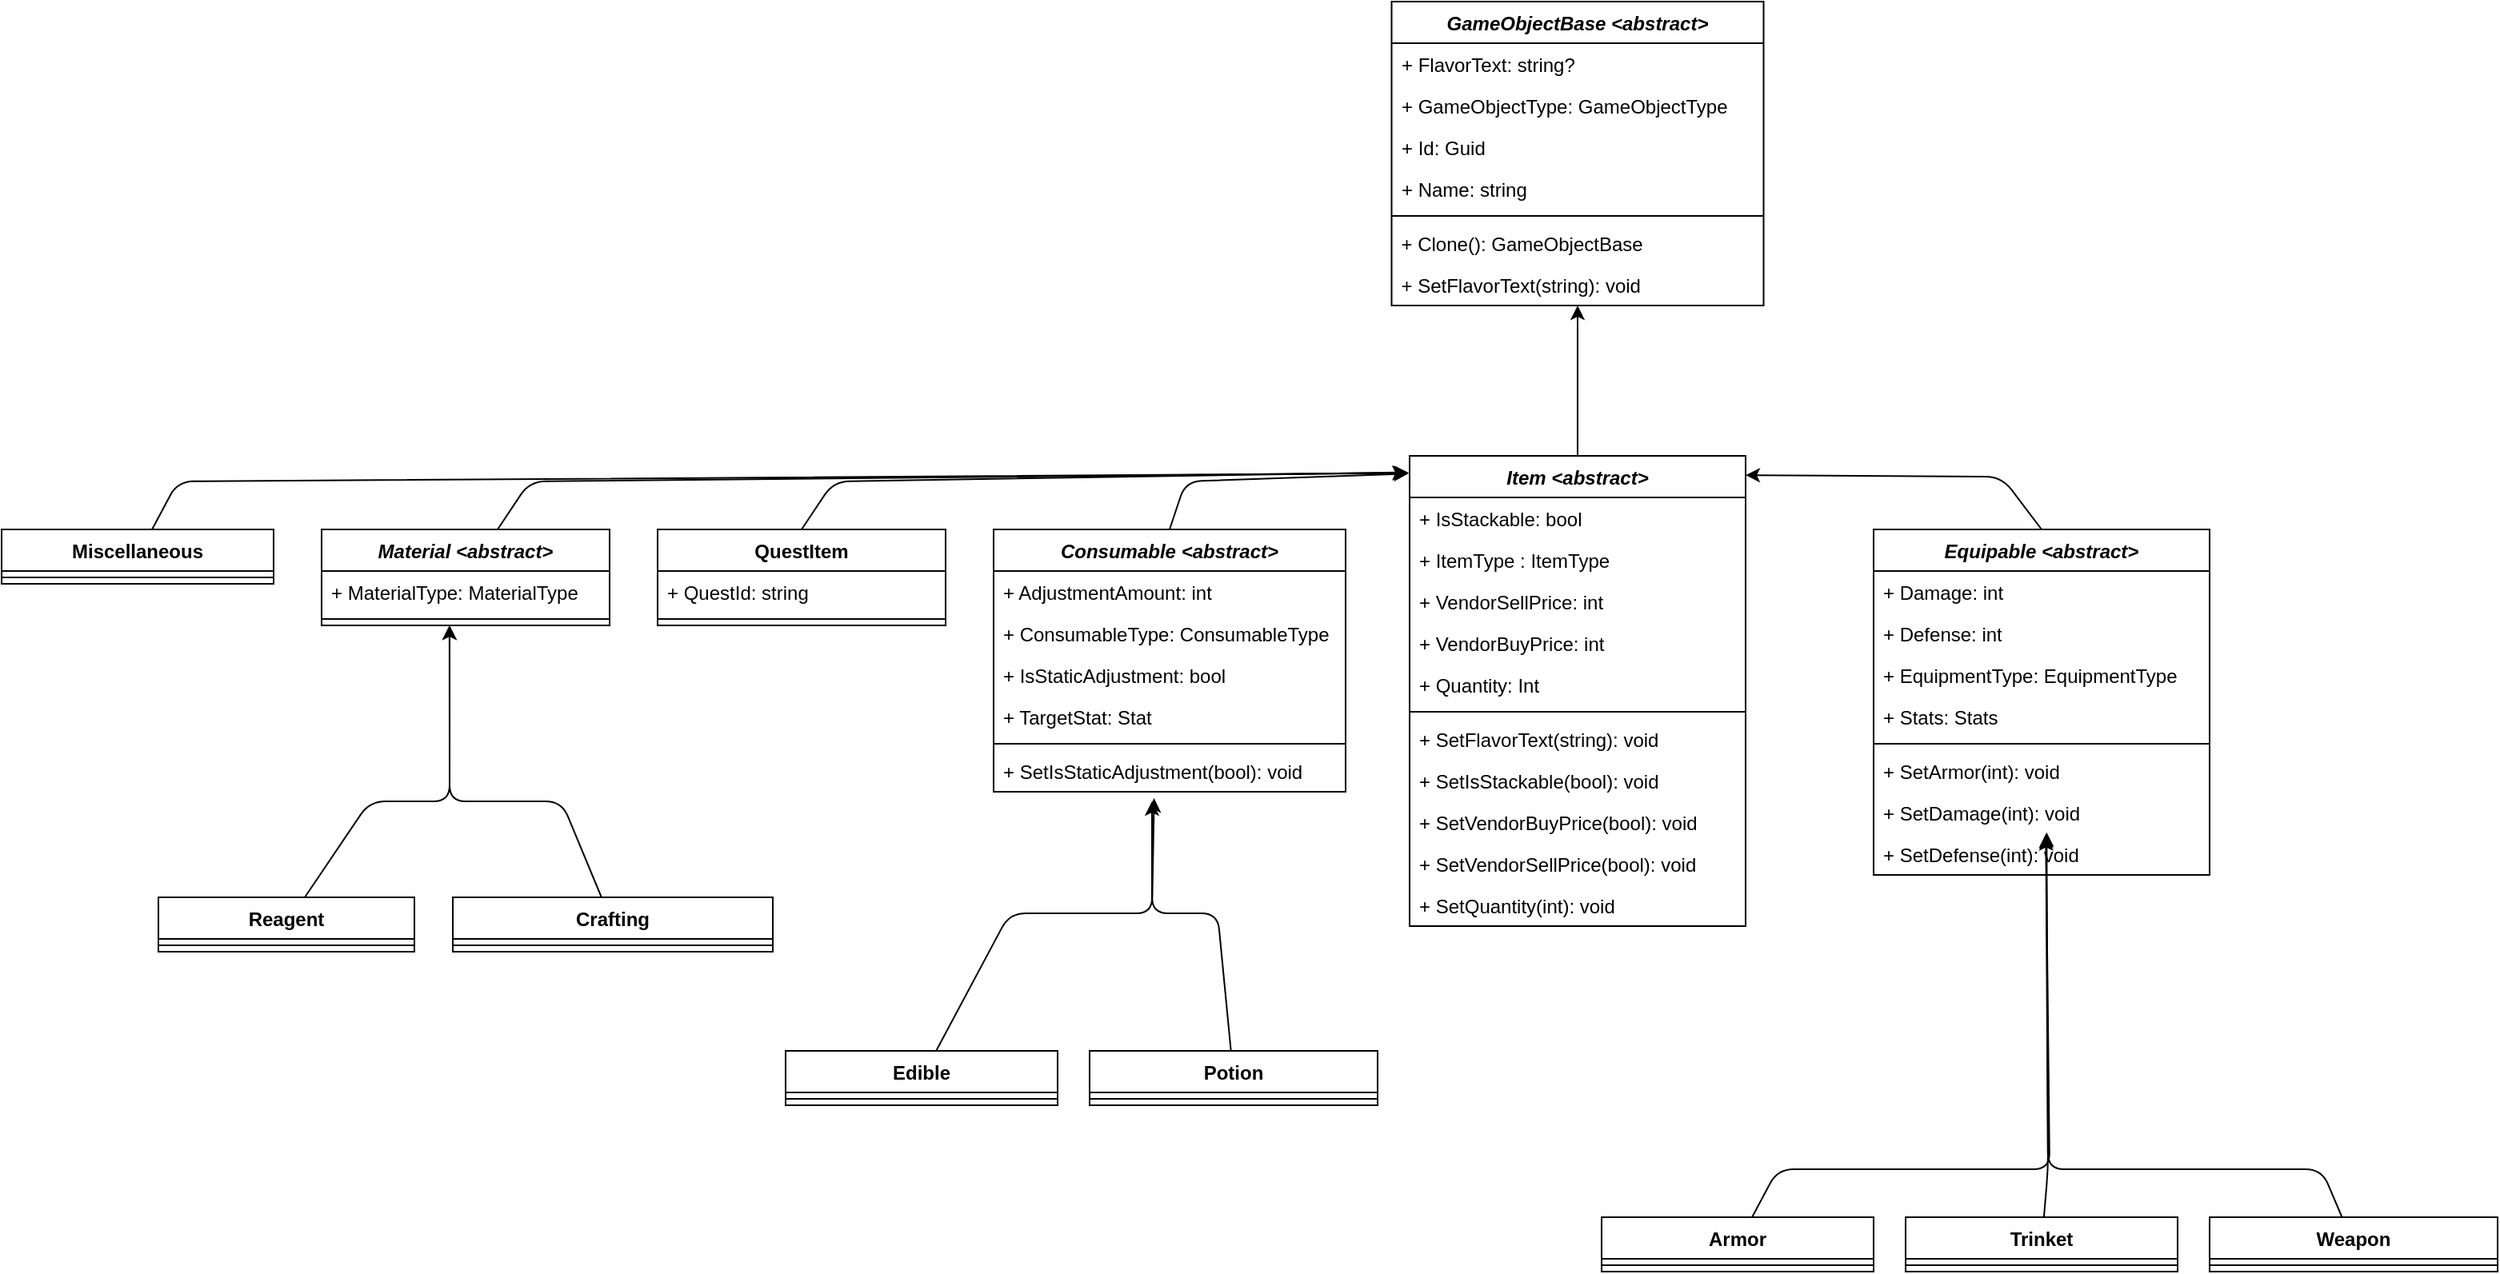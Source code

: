 <mxfile>
    <diagram id="C5RBs43oDa-KdzZeNtuy" name="Page-1">
        <mxGraphModel dx="3228" dy="2236" grid="1" gridSize="10" guides="1" tooltips="1" connect="1" arrows="1" fold="1" page="1" pageScale="1" pageWidth="827" pageHeight="1169" math="0" shadow="0">
            <root>
                <mxCell id="WIyWlLk6GJQsqaUBKTNV-0"/>
                <mxCell id="WIyWlLk6GJQsqaUBKTNV-1" parent="WIyWlLk6GJQsqaUBKTNV-0"/>
                <mxCell id="64" style="edgeStyle=none;html=1;" edge="1" parent="WIyWlLk6GJQsqaUBKTNV-1" source="te1X5MDoN-14mAziO6tt-0" target="63">
                    <mxGeometry relative="1" as="geometry"/>
                </mxCell>
                <mxCell id="te1X5MDoN-14mAziO6tt-0" value="&lt;i style=&quot;&quot;&gt;Item&lt;/i&gt;&lt;i style=&quot;&quot;&gt; &amp;lt;abstract&amp;gt;&lt;/i&gt;" style="swimlane;fontStyle=1;align=center;verticalAlign=top;childLayout=stackLayout;horizontal=1;startSize=26;horizontalStack=0;resizeParent=1;resizeParentMax=0;resizeLast=0;collapsible=1;marginBottom=0;whiteSpace=wrap;html=1;" parent="WIyWlLk6GJQsqaUBKTNV-1" vertex="1">
                    <mxGeometry x="280" y="34" width="210" height="294" as="geometry"/>
                </mxCell>
                <mxCell id="xW3DFXbWXxGkDYYSTan0-1" value="+ IsStackable: bool" style="text;strokeColor=none;fillColor=none;align=left;verticalAlign=top;spacingLeft=4;spacingRight=4;overflow=hidden;rotatable=0;points=[[0,0.5],[1,0.5]];portConstraint=eastwest;whiteSpace=wrap;html=1;" parent="te1X5MDoN-14mAziO6tt-0" vertex="1">
                    <mxGeometry y="26" width="210" height="26" as="geometry"/>
                </mxCell>
                <mxCell id="xW3DFXbWXxGkDYYSTan0-2" value="+ ItemType : ItemType" style="text;strokeColor=none;fillColor=none;align=left;verticalAlign=top;spacingLeft=4;spacingRight=4;overflow=hidden;rotatable=0;points=[[0,0.5],[1,0.5]];portConstraint=eastwest;whiteSpace=wrap;html=1;" parent="te1X5MDoN-14mAziO6tt-0" vertex="1">
                    <mxGeometry y="52" width="210" height="26" as="geometry"/>
                </mxCell>
                <mxCell id="xW3DFXbWXxGkDYYSTan0-3" value="+ VendorSellPrice: int" style="text;strokeColor=none;fillColor=none;align=left;verticalAlign=top;spacingLeft=4;spacingRight=4;overflow=hidden;rotatable=0;points=[[0,0.5],[1,0.5]];portConstraint=eastwest;whiteSpace=wrap;html=1;" parent="te1X5MDoN-14mAziO6tt-0" vertex="1">
                    <mxGeometry y="78" width="210" height="26" as="geometry"/>
                </mxCell>
                <mxCell id="51" value="+ VendorBuyPrice: int" style="text;strokeColor=none;fillColor=none;align=left;verticalAlign=top;spacingLeft=4;spacingRight=4;overflow=hidden;rotatable=0;points=[[0,0.5],[1,0.5]];portConstraint=eastwest;" parent="te1X5MDoN-14mAziO6tt-0" vertex="1">
                    <mxGeometry y="104" width="210" height="26" as="geometry"/>
                </mxCell>
                <mxCell id="xW3DFXbWXxGkDYYSTan0-4" value="+ Quantity: Int" style="text;strokeColor=none;fillColor=none;align=left;verticalAlign=top;spacingLeft=4;spacingRight=4;overflow=hidden;rotatable=0;points=[[0,0.5],[1,0.5]];portConstraint=eastwest;whiteSpace=wrap;html=1;" parent="te1X5MDoN-14mAziO6tt-0" vertex="1">
                    <mxGeometry y="130" width="210" height="26" as="geometry"/>
                </mxCell>
                <mxCell id="te1X5MDoN-14mAziO6tt-2" value="" style="line;strokeWidth=1;fillColor=none;align=left;verticalAlign=middle;spacingTop=-1;spacingLeft=3;spacingRight=3;rotatable=0;labelPosition=right;points=[];portConstraint=eastwest;strokeColor=inherit;" parent="te1X5MDoN-14mAziO6tt-0" vertex="1">
                    <mxGeometry y="156" width="210" height="8" as="geometry"/>
                </mxCell>
                <mxCell id="xW3DFXbWXxGkDYYSTan0-5" value="+ SetFlavorText(string): void" style="text;strokeColor=none;fillColor=none;align=left;verticalAlign=top;spacingLeft=4;spacingRight=4;overflow=hidden;rotatable=0;points=[[0,0.5],[1,0.5]];portConstraint=eastwest;whiteSpace=wrap;html=1;" parent="te1X5MDoN-14mAziO6tt-0" vertex="1">
                    <mxGeometry y="164" width="210" height="26" as="geometry"/>
                </mxCell>
                <mxCell id="xW3DFXbWXxGkDYYSTan0-45" value="+ SetIsStackable(bool): void" style="text;strokeColor=none;fillColor=none;align=left;verticalAlign=top;spacingLeft=4;spacingRight=4;overflow=hidden;rotatable=0;points=[[0,0.5],[1,0.5]];portConstraint=eastwest;whiteSpace=wrap;html=1;" parent="te1X5MDoN-14mAziO6tt-0" vertex="1">
                    <mxGeometry y="190" width="210" height="26" as="geometry"/>
                </mxCell>
                <mxCell id="xW3DFXbWXxGkDYYSTan0-6" value="+ Set&lt;span style=&quot;&quot;&gt;VendorBuyPrice&lt;/span&gt;(bool): void" style="text;strokeColor=none;fillColor=none;align=left;verticalAlign=top;spacingLeft=4;spacingRight=4;overflow=hidden;rotatable=0;points=[[0,0.5],[1,0.5]];portConstraint=eastwest;whiteSpace=wrap;html=1;" parent="te1X5MDoN-14mAziO6tt-0" vertex="1">
                    <mxGeometry y="216" width="210" height="26" as="geometry"/>
                </mxCell>
                <mxCell id="52" value="+ Set&lt;span style=&quot;&quot;&gt;VendorSellPrice&lt;/span&gt;(bool): void" style="text;strokeColor=none;fillColor=none;align=left;verticalAlign=top;spacingLeft=4;spacingRight=4;overflow=hidden;rotatable=0;points=[[0,0.5],[1,0.5]];portConstraint=eastwest;whiteSpace=wrap;html=1;" parent="te1X5MDoN-14mAziO6tt-0" vertex="1">
                    <mxGeometry y="242" width="210" height="26" as="geometry"/>
                </mxCell>
                <mxCell id="xW3DFXbWXxGkDYYSTan0-7" value="+ SetQuantity(int): void" style="text;strokeColor=none;fillColor=none;align=left;verticalAlign=top;spacingLeft=4;spacingRight=4;overflow=hidden;rotatable=0;points=[[0,0.5],[1,0.5]];portConstraint=eastwest;whiteSpace=wrap;html=1;" parent="te1X5MDoN-14mAziO6tt-0" vertex="1">
                    <mxGeometry y="268" width="210" height="26" as="geometry"/>
                </mxCell>
                <mxCell id="4" style="edgeStyle=none;html=1;entryX=1;entryY=0.041;entryDx=0;entryDy=0;entryPerimeter=0;exitX=0.5;exitY=0;exitDx=0;exitDy=0;" parent="WIyWlLk6GJQsqaUBKTNV-1" source="xW3DFXbWXxGkDYYSTan0-8" target="te1X5MDoN-14mAziO6tt-0" edge="1">
                    <mxGeometry relative="1" as="geometry">
                        <Array as="points">
                            <mxPoint x="650" y="47"/>
                        </Array>
                    </mxGeometry>
                </mxCell>
                <mxCell id="xW3DFXbWXxGkDYYSTan0-8" value="&lt;i&gt;Equipable &amp;lt;abstract&amp;gt;&lt;/i&gt;" style="swimlane;fontStyle=1;align=center;verticalAlign=top;childLayout=stackLayout;horizontal=1;startSize=26;horizontalStack=0;resizeParent=1;resizeParentMax=0;resizeLast=0;collapsible=1;marginBottom=0;whiteSpace=wrap;html=1;" parent="WIyWlLk6GJQsqaUBKTNV-1" vertex="1">
                    <mxGeometry x="570" y="80" width="210" height="216" as="geometry"/>
                </mxCell>
                <mxCell id="xW3DFXbWXxGkDYYSTan0-12" value="+ Damage: int" style="text;strokeColor=none;fillColor=none;align=left;verticalAlign=top;spacingLeft=4;spacingRight=4;overflow=hidden;rotatable=0;points=[[0,0.5],[1,0.5]];portConstraint=eastwest;whiteSpace=wrap;html=1;" parent="xW3DFXbWXxGkDYYSTan0-8" vertex="1">
                    <mxGeometry y="26" width="210" height="26" as="geometry"/>
                </mxCell>
                <mxCell id="65" value="+ Defense: int" style="text;strokeColor=none;fillColor=none;align=left;verticalAlign=top;spacingLeft=4;spacingRight=4;overflow=hidden;rotatable=0;points=[[0,0.5],[1,0.5]];portConstraint=eastwest;whiteSpace=wrap;html=1;" vertex="1" parent="xW3DFXbWXxGkDYYSTan0-8">
                    <mxGeometry y="52" width="210" height="26" as="geometry"/>
                </mxCell>
                <mxCell id="xW3DFXbWXxGkDYYSTan0-14" value="+ EquipmentType: EquipmentType" style="text;strokeColor=none;fillColor=none;align=left;verticalAlign=top;spacingLeft=4;spacingRight=4;overflow=hidden;rotatable=0;points=[[0,0.5],[1,0.5]];portConstraint=eastwest;whiteSpace=wrap;html=1;" parent="xW3DFXbWXxGkDYYSTan0-8" vertex="1">
                    <mxGeometry y="78" width="210" height="26" as="geometry"/>
                </mxCell>
                <mxCell id="xW3DFXbWXxGkDYYSTan0-17" value="+ Stats: Stats" style="text;strokeColor=none;fillColor=none;align=left;verticalAlign=top;spacingLeft=4;spacingRight=4;overflow=hidden;rotatable=0;points=[[0,0.5],[1,0.5]];portConstraint=eastwest;whiteSpace=wrap;html=1;" parent="xW3DFXbWXxGkDYYSTan0-8" vertex="1">
                    <mxGeometry y="104" width="210" height="26" as="geometry"/>
                </mxCell>
                <mxCell id="xW3DFXbWXxGkDYYSTan0-10" value="" style="line;strokeWidth=1;fillColor=none;align=left;verticalAlign=middle;spacingTop=-1;spacingLeft=3;spacingRight=3;rotatable=0;labelPosition=right;points=[];portConstraint=eastwest;strokeColor=inherit;" parent="xW3DFXbWXxGkDYYSTan0-8" vertex="1">
                    <mxGeometry y="130" width="210" height="8" as="geometry"/>
                </mxCell>
                <mxCell id="xW3DFXbWXxGkDYYSTan0-11" value="+ SetArmor(int): void" style="text;strokeColor=none;fillColor=none;align=left;verticalAlign=top;spacingLeft=4;spacingRight=4;overflow=hidden;rotatable=0;points=[[0,0.5],[1,0.5]];portConstraint=eastwest;whiteSpace=wrap;html=1;" parent="xW3DFXbWXxGkDYYSTan0-8" vertex="1">
                    <mxGeometry y="138" width="210" height="26" as="geometry"/>
                </mxCell>
                <mxCell id="xW3DFXbWXxGkDYYSTan0-18" value="+ SetDamage(int): void" style="text;strokeColor=none;fillColor=none;align=left;verticalAlign=top;spacingLeft=4;spacingRight=4;overflow=hidden;rotatable=0;points=[[0,0.5],[1,0.5]];portConstraint=eastwest;whiteSpace=wrap;html=1;" parent="xW3DFXbWXxGkDYYSTan0-8" vertex="1">
                    <mxGeometry y="164" width="210" height="26" as="geometry"/>
                </mxCell>
                <mxCell id="66" value="+ SetDefense(int): void" style="text;strokeColor=none;fillColor=none;align=left;verticalAlign=top;spacingLeft=4;spacingRight=4;overflow=hidden;rotatable=0;points=[[0,0.5],[1,0.5]];portConstraint=eastwest;whiteSpace=wrap;html=1;" vertex="1" parent="xW3DFXbWXxGkDYYSTan0-8">
                    <mxGeometry y="190" width="210" height="26" as="geometry"/>
                </mxCell>
                <mxCell id="16" style="edgeStyle=none;html=1;entryX=0.513;entryY=1.068;entryDx=0;entryDy=0;entryPerimeter=0;" parent="WIyWlLk6GJQsqaUBKTNV-1" source="xW3DFXbWXxGkDYYSTan0-24" target="xW3DFXbWXxGkDYYSTan0-18" edge="1">
                    <mxGeometry relative="1" as="geometry">
                        <Array as="points">
                            <mxPoint x="510" y="480"/>
                            <mxPoint x="680" y="480"/>
                        </Array>
                        <mxPoint x="679.62" y="348.52" as="targetPoint"/>
                    </mxGeometry>
                </mxCell>
                <mxCell id="xW3DFXbWXxGkDYYSTan0-24" value="Armor" style="swimlane;fontStyle=1;align=center;verticalAlign=top;childLayout=stackLayout;horizontal=1;startSize=26;horizontalStack=0;resizeParent=1;resizeParentMax=0;resizeLast=0;collapsible=1;marginBottom=0;whiteSpace=wrap;html=1;" parent="WIyWlLk6GJQsqaUBKTNV-1" vertex="1">
                    <mxGeometry x="400" y="510" width="170" height="34" as="geometry"/>
                </mxCell>
                <mxCell id="xW3DFXbWXxGkDYYSTan0-26" value="" style="line;strokeWidth=1;fillColor=none;align=left;verticalAlign=middle;spacingTop=-1;spacingLeft=3;spacingRight=3;rotatable=0;labelPosition=right;points=[];portConstraint=eastwest;strokeColor=inherit;" parent="xW3DFXbWXxGkDYYSTan0-24" vertex="1">
                    <mxGeometry y="26" width="170" height="8" as="geometry"/>
                </mxCell>
                <mxCell id="18" style="edgeStyle=none;html=1;entryX=0.513;entryY=1.013;entryDx=0;entryDy=0;entryPerimeter=0;" parent="WIyWlLk6GJQsqaUBKTNV-1" source="xW3DFXbWXxGkDYYSTan0-28" target="xW3DFXbWXxGkDYYSTan0-18" edge="1">
                    <mxGeometry relative="1" as="geometry">
                        <Array as="points">
                            <mxPoint x="850" y="480"/>
                            <mxPoint x="679" y="480"/>
                        </Array>
                        <mxPoint x="678.78" y="348.52" as="targetPoint"/>
                    </mxGeometry>
                </mxCell>
                <mxCell id="xW3DFXbWXxGkDYYSTan0-28" value="Weapon" style="swimlane;fontStyle=1;align=center;verticalAlign=top;childLayout=stackLayout;horizontal=1;startSize=26;horizontalStack=0;resizeParent=1;resizeParentMax=0;resizeLast=0;collapsible=1;marginBottom=0;whiteSpace=wrap;html=1;" parent="WIyWlLk6GJQsqaUBKTNV-1" vertex="1">
                    <mxGeometry x="780" y="510" width="180" height="34" as="geometry"/>
                </mxCell>
                <mxCell id="xW3DFXbWXxGkDYYSTan0-30" value="" style="line;strokeWidth=1;fillColor=none;align=left;verticalAlign=middle;spacingTop=-1;spacingLeft=3;spacingRight=3;rotatable=0;labelPosition=right;points=[];portConstraint=eastwest;strokeColor=inherit;" parent="xW3DFXbWXxGkDYYSTan0-28" vertex="1">
                    <mxGeometry y="26" width="180" height="8" as="geometry"/>
                </mxCell>
                <mxCell id="6" style="edgeStyle=none;html=1;entryX=-0.004;entryY=0.038;entryDx=0;entryDy=0;entryPerimeter=0;exitX=0.5;exitY=0;exitDx=0;exitDy=0;" parent="WIyWlLk6GJQsqaUBKTNV-1" source="xW3DFXbWXxGkDYYSTan0-34" target="te1X5MDoN-14mAziO6tt-0" edge="1">
                    <mxGeometry relative="1" as="geometry">
                        <Array as="points">
                            <mxPoint x="140" y="50"/>
                        </Array>
                    </mxGeometry>
                </mxCell>
                <mxCell id="xW3DFXbWXxGkDYYSTan0-34" value="&lt;i&gt;Consumable &amp;lt;abstract&amp;gt;&lt;/i&gt;" style="swimlane;fontStyle=1;align=center;verticalAlign=top;childLayout=stackLayout;horizontal=1;startSize=26;horizontalStack=0;resizeParent=1;resizeParentMax=0;resizeLast=0;collapsible=1;marginBottom=0;whiteSpace=wrap;html=1;" parent="WIyWlLk6GJQsqaUBKTNV-1" vertex="1">
                    <mxGeometry x="20" y="80" width="220" height="164" as="geometry"/>
                </mxCell>
                <mxCell id="26" value="+ AdjustmentAmount: int" style="text;strokeColor=none;fillColor=none;align=left;verticalAlign=top;spacingLeft=4;spacingRight=4;overflow=hidden;rotatable=0;points=[[0,0.5],[1,0.5]];portConstraint=eastwest;" parent="xW3DFXbWXxGkDYYSTan0-34" vertex="1">
                    <mxGeometry y="26" width="220" height="26" as="geometry"/>
                </mxCell>
                <mxCell id="47" value="+ ConsumableType: ConsumableType" style="text;strokeColor=none;fillColor=none;align=left;verticalAlign=top;spacingLeft=4;spacingRight=4;overflow=hidden;rotatable=0;points=[[0,0.5],[1,0.5]];portConstraint=eastwest;" parent="xW3DFXbWXxGkDYYSTan0-34" vertex="1">
                    <mxGeometry y="52" width="220" height="26" as="geometry"/>
                </mxCell>
                <mxCell id="49" value="+ IsStaticAdjustment: bool" style="text;strokeColor=none;fillColor=none;align=left;verticalAlign=top;spacingLeft=4;spacingRight=4;overflow=hidden;rotatable=0;points=[[0,0.5],[1,0.5]];portConstraint=eastwest;" parent="xW3DFXbWXxGkDYYSTan0-34" vertex="1">
                    <mxGeometry y="78" width="220" height="26" as="geometry"/>
                </mxCell>
                <mxCell id="28" value="+ TargetStat: Stat" style="text;strokeColor=none;fillColor=none;align=left;verticalAlign=top;spacingLeft=4;spacingRight=4;overflow=hidden;rotatable=0;points=[[0,0.5],[1,0.5]];portConstraint=eastwest;" parent="xW3DFXbWXxGkDYYSTan0-34" vertex="1">
                    <mxGeometry y="104" width="220" height="26" as="geometry"/>
                </mxCell>
                <mxCell id="xW3DFXbWXxGkDYYSTan0-36" value="" style="line;strokeWidth=1;fillColor=none;align=left;verticalAlign=middle;spacingTop=-1;spacingLeft=3;spacingRight=3;rotatable=0;labelPosition=right;points=[];portConstraint=eastwest;strokeColor=inherit;" parent="xW3DFXbWXxGkDYYSTan0-34" vertex="1">
                    <mxGeometry y="130" width="220" height="8" as="geometry"/>
                </mxCell>
                <mxCell id="1" value="+ SetIsStaticAdjustment(bool): void" style="text;strokeColor=none;fillColor=none;align=left;verticalAlign=top;spacingLeft=4;spacingRight=4;overflow=hidden;rotatable=0;points=[[0,0.5],[1,0.5]];portConstraint=eastwest;" parent="xW3DFXbWXxGkDYYSTan0-34" vertex="1">
                    <mxGeometry y="138" width="220" height="26" as="geometry"/>
                </mxCell>
                <mxCell id="15" style="edgeStyle=none;html=1;entryX=0.45;entryY=1.231;entryDx=0;entryDy=0;entryPerimeter=0;" parent="WIyWlLk6GJQsqaUBKTNV-1" source="xW3DFXbWXxGkDYYSTan0-38" target="1" edge="1">
                    <mxGeometry relative="1" as="geometry">
                        <mxPoint x="119" y="270.572" as="targetPoint"/>
                        <Array as="points">
                            <mxPoint x="160" y="320"/>
                            <mxPoint x="119" y="320"/>
                        </Array>
                    </mxGeometry>
                </mxCell>
                <mxCell id="xW3DFXbWXxGkDYYSTan0-38" value="Potion" style="swimlane;fontStyle=1;align=center;verticalAlign=top;childLayout=stackLayout;horizontal=1;startSize=26;horizontalStack=0;resizeParent=1;resizeParentMax=0;resizeLast=0;collapsible=1;marginBottom=0;whiteSpace=wrap;html=1;" parent="WIyWlLk6GJQsqaUBKTNV-1" vertex="1">
                    <mxGeometry x="80" y="406" width="180" height="34" as="geometry"/>
                </mxCell>
                <mxCell id="xW3DFXbWXxGkDYYSTan0-40" value="" style="line;strokeWidth=1;fillColor=none;align=left;verticalAlign=middle;spacingTop=-1;spacingLeft=3;spacingRight=3;rotatable=0;labelPosition=right;points=[];portConstraint=eastwest;strokeColor=inherit;" parent="xW3DFXbWXxGkDYYSTan0-38" vertex="1">
                    <mxGeometry y="26" width="180" height="8" as="geometry"/>
                </mxCell>
                <mxCell id="5" style="edgeStyle=none;html=1;entryX=-0.008;entryY=0.035;entryDx=0;entryDy=0;entryPerimeter=0;exitX=0.5;exitY=0;exitDx=0;exitDy=0;" parent="WIyWlLk6GJQsqaUBKTNV-1" source="xW3DFXbWXxGkDYYSTan0-46" target="te1X5MDoN-14mAziO6tt-0" edge="1">
                    <mxGeometry relative="1" as="geometry">
                        <Array as="points">
                            <mxPoint x="-80" y="50"/>
                        </Array>
                    </mxGeometry>
                </mxCell>
                <mxCell id="xW3DFXbWXxGkDYYSTan0-46" value="QuestItem" style="swimlane;fontStyle=1;align=center;verticalAlign=top;childLayout=stackLayout;horizontal=1;startSize=26;horizontalStack=0;resizeParent=1;resizeParentMax=0;resizeLast=0;collapsible=1;marginBottom=0;whiteSpace=wrap;html=1;" parent="WIyWlLk6GJQsqaUBKTNV-1" vertex="1">
                    <mxGeometry x="-190" y="80" width="180" height="60" as="geometry"/>
                </mxCell>
                <mxCell id="2" value="+ QuestId: string" style="text;strokeColor=none;fillColor=none;align=left;verticalAlign=top;spacingLeft=4;spacingRight=4;overflow=hidden;rotatable=0;points=[[0,0.5],[1,0.5]];portConstraint=eastwest;" parent="xW3DFXbWXxGkDYYSTan0-46" vertex="1">
                    <mxGeometry y="26" width="180" height="26" as="geometry"/>
                </mxCell>
                <mxCell id="xW3DFXbWXxGkDYYSTan0-48" value="" style="line;strokeWidth=1;fillColor=none;align=left;verticalAlign=middle;spacingTop=-1;spacingLeft=3;spacingRight=3;rotatable=0;labelPosition=right;points=[];portConstraint=eastwest;strokeColor=inherit;" parent="xW3DFXbWXxGkDYYSTan0-46" vertex="1">
                    <mxGeometry y="52" width="180" height="8" as="geometry"/>
                </mxCell>
                <mxCell id="36" style="edgeStyle=none;html=1;" parent="WIyWlLk6GJQsqaUBKTNV-1" source="xW3DFXbWXxGkDYYSTan0-51" edge="1">
                    <mxGeometry relative="1" as="geometry">
                        <mxPoint x="-320" y="140.0" as="targetPoint"/>
                        <Array as="points">
                            <mxPoint x="-250" y="250"/>
                            <mxPoint x="-320" y="250"/>
                        </Array>
                    </mxGeometry>
                </mxCell>
                <mxCell id="xW3DFXbWXxGkDYYSTan0-51" value="Crafting" style="swimlane;fontStyle=1;align=center;verticalAlign=top;childLayout=stackLayout;horizontal=1;startSize=26;horizontalStack=0;resizeParent=1;resizeParentMax=0;resizeLast=0;collapsible=1;marginBottom=0;whiteSpace=wrap;html=1;" parent="WIyWlLk6GJQsqaUBKTNV-1" vertex="1">
                    <mxGeometry x="-318" y="310" width="200" height="34" as="geometry"/>
                </mxCell>
                <mxCell id="xW3DFXbWXxGkDYYSTan0-53" value="" style="line;strokeWidth=1;fillColor=none;align=left;verticalAlign=middle;spacingTop=-1;spacingLeft=3;spacingRight=3;rotatable=0;labelPosition=right;points=[];portConstraint=eastwest;strokeColor=inherit;" parent="xW3DFXbWXxGkDYYSTan0-51" vertex="1">
                    <mxGeometry y="26" width="200" height="8" as="geometry"/>
                </mxCell>
                <mxCell id="13" style="edgeStyle=none;html=1;entryX=0.456;entryY=1.155;entryDx=0;entryDy=0;entryPerimeter=0;" parent="WIyWlLk6GJQsqaUBKTNV-1" source="xW3DFXbWXxGkDYYSTan0-55" target="1" edge="1">
                    <mxGeometry relative="1" as="geometry">
                        <mxPoint x="119.22" y="270.26" as="targetPoint"/>
                        <Array as="points">
                            <mxPoint x="30" y="320"/>
                            <mxPoint x="90" y="320"/>
                            <mxPoint x="119" y="320"/>
                        </Array>
                    </mxGeometry>
                </mxCell>
                <mxCell id="xW3DFXbWXxGkDYYSTan0-55" value="Edible" style="swimlane;fontStyle=1;align=center;verticalAlign=top;childLayout=stackLayout;horizontal=1;startSize=26;horizontalStack=0;resizeParent=1;resizeParentMax=0;resizeLast=0;collapsible=1;marginBottom=0;whiteSpace=wrap;html=1;" parent="WIyWlLk6GJQsqaUBKTNV-1" vertex="1">
                    <mxGeometry x="-110" y="406" width="170" height="34" as="geometry"/>
                </mxCell>
                <mxCell id="xW3DFXbWXxGkDYYSTan0-57" value="" style="line;strokeWidth=1;fillColor=none;align=left;verticalAlign=middle;spacingTop=-1;spacingLeft=3;spacingRight=3;rotatable=0;labelPosition=right;points=[];portConstraint=eastwest;strokeColor=inherit;" parent="xW3DFXbWXxGkDYYSTan0-55" vertex="1">
                    <mxGeometry y="26" width="170" height="8" as="geometry"/>
                </mxCell>
                <mxCell id="38" style="edgeStyle=none;html=1;entryX=-0.008;entryY=0.037;entryDx=0;entryDy=0;entryPerimeter=0;" parent="WIyWlLk6GJQsqaUBKTNV-1" source="xW3DFXbWXxGkDYYSTan0-61" target="te1X5MDoN-14mAziO6tt-0" edge="1">
                    <mxGeometry relative="1" as="geometry">
                        <Array as="points">
                            <mxPoint x="-490" y="50"/>
                        </Array>
                    </mxGeometry>
                </mxCell>
                <mxCell id="xW3DFXbWXxGkDYYSTan0-61" value="Miscellaneous" style="swimlane;fontStyle=1;align=center;verticalAlign=top;childLayout=stackLayout;horizontal=1;startSize=26;horizontalStack=0;resizeParent=1;resizeParentMax=0;resizeLast=0;collapsible=1;marginBottom=0;whiteSpace=wrap;html=1;" parent="WIyWlLk6GJQsqaUBKTNV-1" vertex="1">
                    <mxGeometry x="-600" y="80" width="170" height="34" as="geometry"/>
                </mxCell>
                <mxCell id="xW3DFXbWXxGkDYYSTan0-63" value="" style="line;strokeWidth=1;fillColor=none;align=left;verticalAlign=middle;spacingTop=-1;spacingLeft=3;spacingRight=3;rotatable=0;labelPosition=right;points=[];portConstraint=eastwest;strokeColor=inherit;" parent="xW3DFXbWXxGkDYYSTan0-61" vertex="1">
                    <mxGeometry y="26" width="170" height="8" as="geometry"/>
                </mxCell>
                <mxCell id="17" style="edgeStyle=none;html=1;entryX=0.515;entryY=0.976;entryDx=0;entryDy=0;entryPerimeter=0;" parent="WIyWlLk6GJQsqaUBKTNV-1" source="xW3DFXbWXxGkDYYSTan0-65" target="xW3DFXbWXxGkDYYSTan0-18" edge="1">
                    <mxGeometry relative="1" as="geometry">
                        <Array as="points">
                            <mxPoint x="679" y="480"/>
                        </Array>
                        <mxPoint x="679.2" y="347.584" as="targetPoint"/>
                    </mxGeometry>
                </mxCell>
                <mxCell id="xW3DFXbWXxGkDYYSTan0-65" value="Trinket" style="swimlane;fontStyle=1;align=center;verticalAlign=top;childLayout=stackLayout;horizontal=1;startSize=26;horizontalStack=0;resizeParent=1;resizeParentMax=0;resizeLast=0;collapsible=1;marginBottom=0;whiteSpace=wrap;html=1;" parent="WIyWlLk6GJQsqaUBKTNV-1" vertex="1">
                    <mxGeometry x="590" y="510" width="170" height="34" as="geometry"/>
                </mxCell>
                <mxCell id="xW3DFXbWXxGkDYYSTan0-67" value="" style="line;strokeWidth=1;fillColor=none;align=left;verticalAlign=middle;spacingTop=-1;spacingLeft=3;spacingRight=3;rotatable=0;labelPosition=right;points=[];portConstraint=eastwest;strokeColor=inherit;" parent="xW3DFXbWXxGkDYYSTan0-65" vertex="1">
                    <mxGeometry y="26" width="170" height="8" as="geometry"/>
                </mxCell>
                <mxCell id="35" style="edgeStyle=none;html=1;entryX=0.444;entryY=1;entryDx=0;entryDy=0;entryPerimeter=0;" parent="WIyWlLk6GJQsqaUBKTNV-1" source="19" target="31" edge="1">
                    <mxGeometry relative="1" as="geometry">
                        <Array as="points">
                            <mxPoint x="-370" y="250"/>
                            <mxPoint x="-320" y="250"/>
                        </Array>
                    </mxGeometry>
                </mxCell>
                <mxCell id="19" value="Reagent" style="swimlane;fontStyle=1;align=center;verticalAlign=top;childLayout=stackLayout;horizontal=1;startSize=26;horizontalStack=0;resizeParent=1;resizeParentMax=0;resizeLast=0;collapsible=1;marginBottom=0;" parent="WIyWlLk6GJQsqaUBKTNV-1" vertex="1">
                    <mxGeometry x="-502" y="310" width="160" height="34" as="geometry"/>
                </mxCell>
                <mxCell id="21" value="" style="line;strokeWidth=1;fillColor=none;align=left;verticalAlign=middle;spacingTop=-1;spacingLeft=3;spacingRight=3;rotatable=0;labelPosition=right;points=[];portConstraint=eastwest;strokeColor=inherit;" parent="19" vertex="1">
                    <mxGeometry y="26" width="160" height="8" as="geometry"/>
                </mxCell>
                <mxCell id="33" style="edgeStyle=none;html=1;entryX=-0.002;entryY=0.036;entryDx=0;entryDy=0;entryPerimeter=0;" parent="WIyWlLk6GJQsqaUBKTNV-1" source="29" edge="1" target="te1X5MDoN-14mAziO6tt-0">
                    <mxGeometry relative="1" as="geometry">
                        <mxPoint x="290" y="50" as="targetPoint"/>
                        <Array as="points">
                            <mxPoint x="-270" y="50"/>
                        </Array>
                    </mxGeometry>
                </mxCell>
                <mxCell id="29" value="Material &lt;abstract&gt;" style="swimlane;fontStyle=3;align=center;verticalAlign=top;childLayout=stackLayout;horizontal=1;startSize=26;horizontalStack=0;resizeParent=1;resizeParentMax=0;resizeLast=0;collapsible=1;marginBottom=0;" parent="WIyWlLk6GJQsqaUBKTNV-1" vertex="1">
                    <mxGeometry x="-400" y="80" width="180" height="60" as="geometry"/>
                </mxCell>
                <mxCell id="34" value="+ MaterialType: MaterialType" style="text;strokeColor=none;fillColor=none;align=left;verticalAlign=top;spacingLeft=4;spacingRight=4;overflow=hidden;rotatable=0;points=[[0,0.5],[1,0.5]];portConstraint=eastwest;" parent="29" vertex="1">
                    <mxGeometry y="26" width="180" height="26" as="geometry"/>
                </mxCell>
                <mxCell id="31" value="" style="line;strokeWidth=1;fillColor=none;align=left;verticalAlign=middle;spacingTop=-1;spacingLeft=3;spacingRight=3;rotatable=0;labelPosition=right;points=[];portConstraint=eastwest;strokeColor=inherit;" parent="29" vertex="1">
                    <mxGeometry y="52" width="180" height="8" as="geometry"/>
                </mxCell>
                <mxCell id="55" value="GameObjectBase &lt;abstract&gt;" style="swimlane;fontStyle=3;align=center;verticalAlign=top;childLayout=stackLayout;horizontal=1;startSize=26;horizontalStack=0;resizeParent=1;resizeParentMax=0;resizeLast=0;collapsible=1;marginBottom=0;" vertex="1" parent="WIyWlLk6GJQsqaUBKTNV-1">
                    <mxGeometry x="268.75" y="-250" width="232.5" height="190" as="geometry"/>
                </mxCell>
                <mxCell id="te1X5MDoN-14mAziO6tt-1" value="+ FlavorText: string?" style="text;strokeColor=none;fillColor=none;align=left;verticalAlign=top;spacingLeft=4;spacingRight=4;overflow=hidden;rotatable=0;points=[[0,0.5],[1,0.5]];portConstraint=eastwest;whiteSpace=wrap;html=1;" parent="55" vertex="1">
                    <mxGeometry y="26" width="232.5" height="26" as="geometry"/>
                </mxCell>
                <mxCell id="62" value="+ GameObjectType: GameObjectType" style="text;strokeColor=none;fillColor=none;align=left;verticalAlign=top;spacingLeft=4;spacingRight=4;overflow=hidden;rotatable=0;points=[[0,0.5],[1,0.5]];portConstraint=eastwest;whiteSpace=wrap;html=1;" vertex="1" parent="55">
                    <mxGeometry y="52" width="232.5" height="26" as="geometry"/>
                </mxCell>
                <mxCell id="54" value="+ Id: Guid" style="text;strokeColor=none;fillColor=none;align=left;verticalAlign=top;spacingLeft=4;spacingRight=4;overflow=hidden;rotatable=0;points=[[0,0.5],[1,0.5]];portConstraint=eastwest;whiteSpace=wrap;html=1;" vertex="1" parent="55">
                    <mxGeometry y="78" width="232.5" height="26" as="geometry"/>
                </mxCell>
                <mxCell id="59" value="+ Name: string" style="text;strokeColor=none;fillColor=none;align=left;verticalAlign=top;spacingLeft=4;spacingRight=4;overflow=hidden;rotatable=0;points=[[0,0.5],[1,0.5]];portConstraint=eastwest;whiteSpace=wrap;html=1;" vertex="1" parent="55">
                    <mxGeometry y="104" width="232.5" height="26" as="geometry"/>
                </mxCell>
                <mxCell id="57" value="" style="line;strokeWidth=1;fillColor=none;align=left;verticalAlign=middle;spacingTop=-1;spacingLeft=3;spacingRight=3;rotatable=0;labelPosition=right;points=[];portConstraint=eastwest;strokeColor=inherit;" vertex="1" parent="55">
                    <mxGeometry y="130" width="232.5" height="8" as="geometry"/>
                </mxCell>
                <mxCell id="58" value="+ Clone(): GameObjectBase" style="text;strokeColor=none;fillColor=none;align=left;verticalAlign=top;spacingLeft=4;spacingRight=4;overflow=hidden;rotatable=0;points=[[0,0.5],[1,0.5]];portConstraint=eastwest;" vertex="1" parent="55">
                    <mxGeometry y="138" width="232.5" height="26" as="geometry"/>
                </mxCell>
                <mxCell id="63" value="+ SetFlavorText(string): void" style="text;strokeColor=none;fillColor=none;align=left;verticalAlign=top;spacingLeft=4;spacingRight=4;overflow=hidden;rotatable=0;points=[[0,0.5],[1,0.5]];portConstraint=eastwest;" vertex="1" parent="55">
                    <mxGeometry y="164" width="232.5" height="26" as="geometry"/>
                </mxCell>
            </root>
        </mxGraphModel>
    </diagram>
</mxfile>